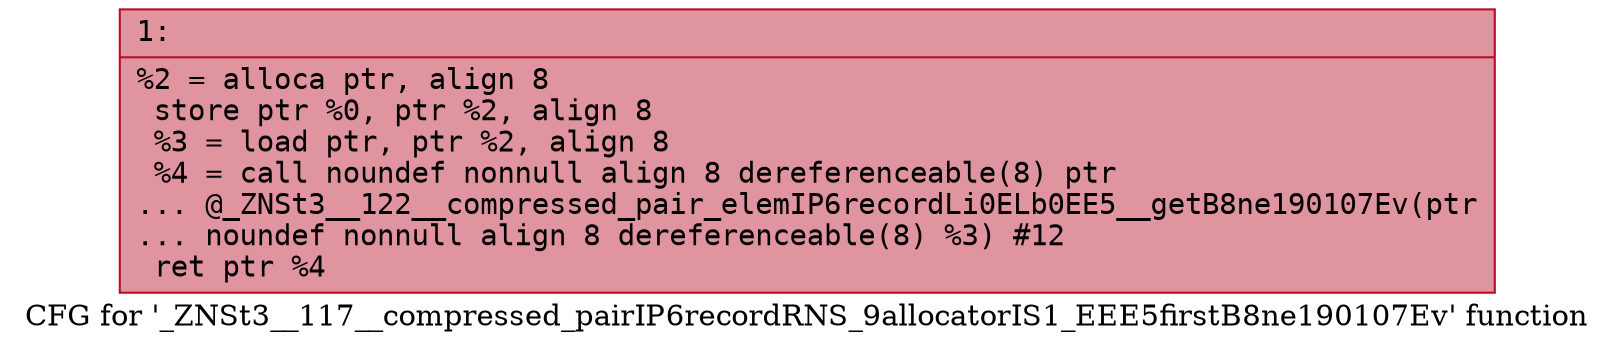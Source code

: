 digraph "CFG for '_ZNSt3__117__compressed_pairIP6recordRNS_9allocatorIS1_EEE5firstB8ne190107Ev' function" {
	label="CFG for '_ZNSt3__117__compressed_pairIP6recordRNS_9allocatorIS1_EEE5firstB8ne190107Ev' function";

	Node0x600001763f70 [shape=record,color="#b70d28ff", style=filled, fillcolor="#b70d2870" fontname="Courier",label="{1:\l|  %2 = alloca ptr, align 8\l  store ptr %0, ptr %2, align 8\l  %3 = load ptr, ptr %2, align 8\l  %4 = call noundef nonnull align 8 dereferenceable(8) ptr\l... @_ZNSt3__122__compressed_pair_elemIP6recordLi0ELb0EE5__getB8ne190107Ev(ptr\l... noundef nonnull align 8 dereferenceable(8) %3) #12\l  ret ptr %4\l}"];
}
